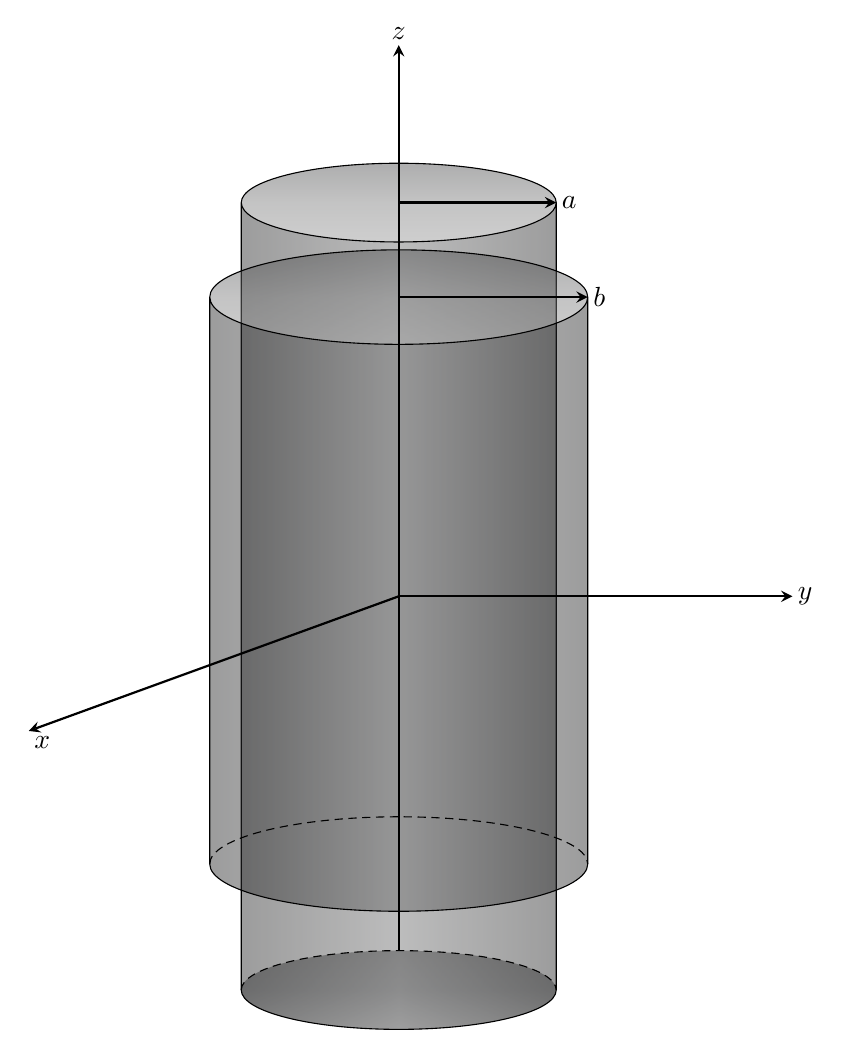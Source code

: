 \begin{tikzpicture}[
  >=stealth, %
  inner sep=0pt, outer sep=2pt,%
  axis/.style={thick,->},
  cylinder/.style={thick}
]
  \sf
  % Colors
  \definecolor{red}{RGB}{221,42,43}
  \definecolor{green}{RGB}{132,184,24}
  \definecolor{blue}{RGB}{0,72,112}
  \definecolor{orange}{RGB}{192,128,64}
  \definecolor{gray}{RGB}{107,108,110}

  \fill[top color=gray!50!black,bottom color=gray!10,middle
    color=gray,shading=axis,opacity=0.25] (0,-4) circle (2cm and 0.5cm);
  \fill[left color=gray!50!black,right color=gray!50!black,middle
    color=gray!50,shading=axis,opacity=0.25] (2,-4) -- (2,6) arc (360:180:2cm and
  0.5cm) -- (-2,-4) arc (180:360:2cm and 0.5cm);
  \fill[top color=gray!90!,bottom color=gray!2,middle color=gray!30,shading=axis,opacity=0.25] (0,6) circle (2cm and 0.5cm);
  \draw (-2,6) -- (-2,-4) arc (180:360:2cm and 0.5cm) -- (2,6) ++ (-2,0) circle (2cm and 0.5cm);
  \draw[densely dashed] (-2,-4) arc (180:0:2cm and 0.5cm);

  \begin{scope}[scale=1.2,yshift=-2cm]
    %% \fill[top color=gray!50!black,bottom color=gray!10,middle
    %%   color=gray,shading=axis,opacity=0.25] (0,0) circle (2cm and 0.5cm);
    \fill[left color=gray!50!black,right color=gray!50!black,middle
      color=gray!50,shading=axis,opacity=0.25] (2,0) -- (2,6) arc (360:180:2cm and
    0.5cm) -- (-2,0) arc (180:360:2cm and 0.5cm);
    \fill[top color=gray!90!,bottom color=gray!2,middle color=gray!30,shading=axis,opacity=0.25] (0,6) circle (2cm and 0.5cm);
    \draw (-2,6) -- (-2,0) arc (180:360:2cm and 0.5cm) -- (2,6) ++ (-2,0) circle (2cm and 0.5cm);
    \draw[densely dashed] (-2,0) arc (180:0:2cm and 0.5cm);
    \draw[axis] (0,6) -- (2,6) node[anchor=west] {$b$};
  \end{scope}

  %% Axis
  \draw[axis] (0,-3.5) -- (0,+8) node[anchor=south] {$z$};
  \draw[axis] (0,+1) -- (+5,+1) node[anchor=west] {$y$};
  \draw[axis,rotate around={200:(0,1)}] (0,+1) -- (+5,+1) node[anchor=north west] {$x$};

  \draw[axis] (0,6) -- (2,6) node[anchor=west] {$a$};

\end{tikzpicture}%

%% Configure (x)emacs for this file ...
%% Local Variables:
%% mode: latex
%% End:
